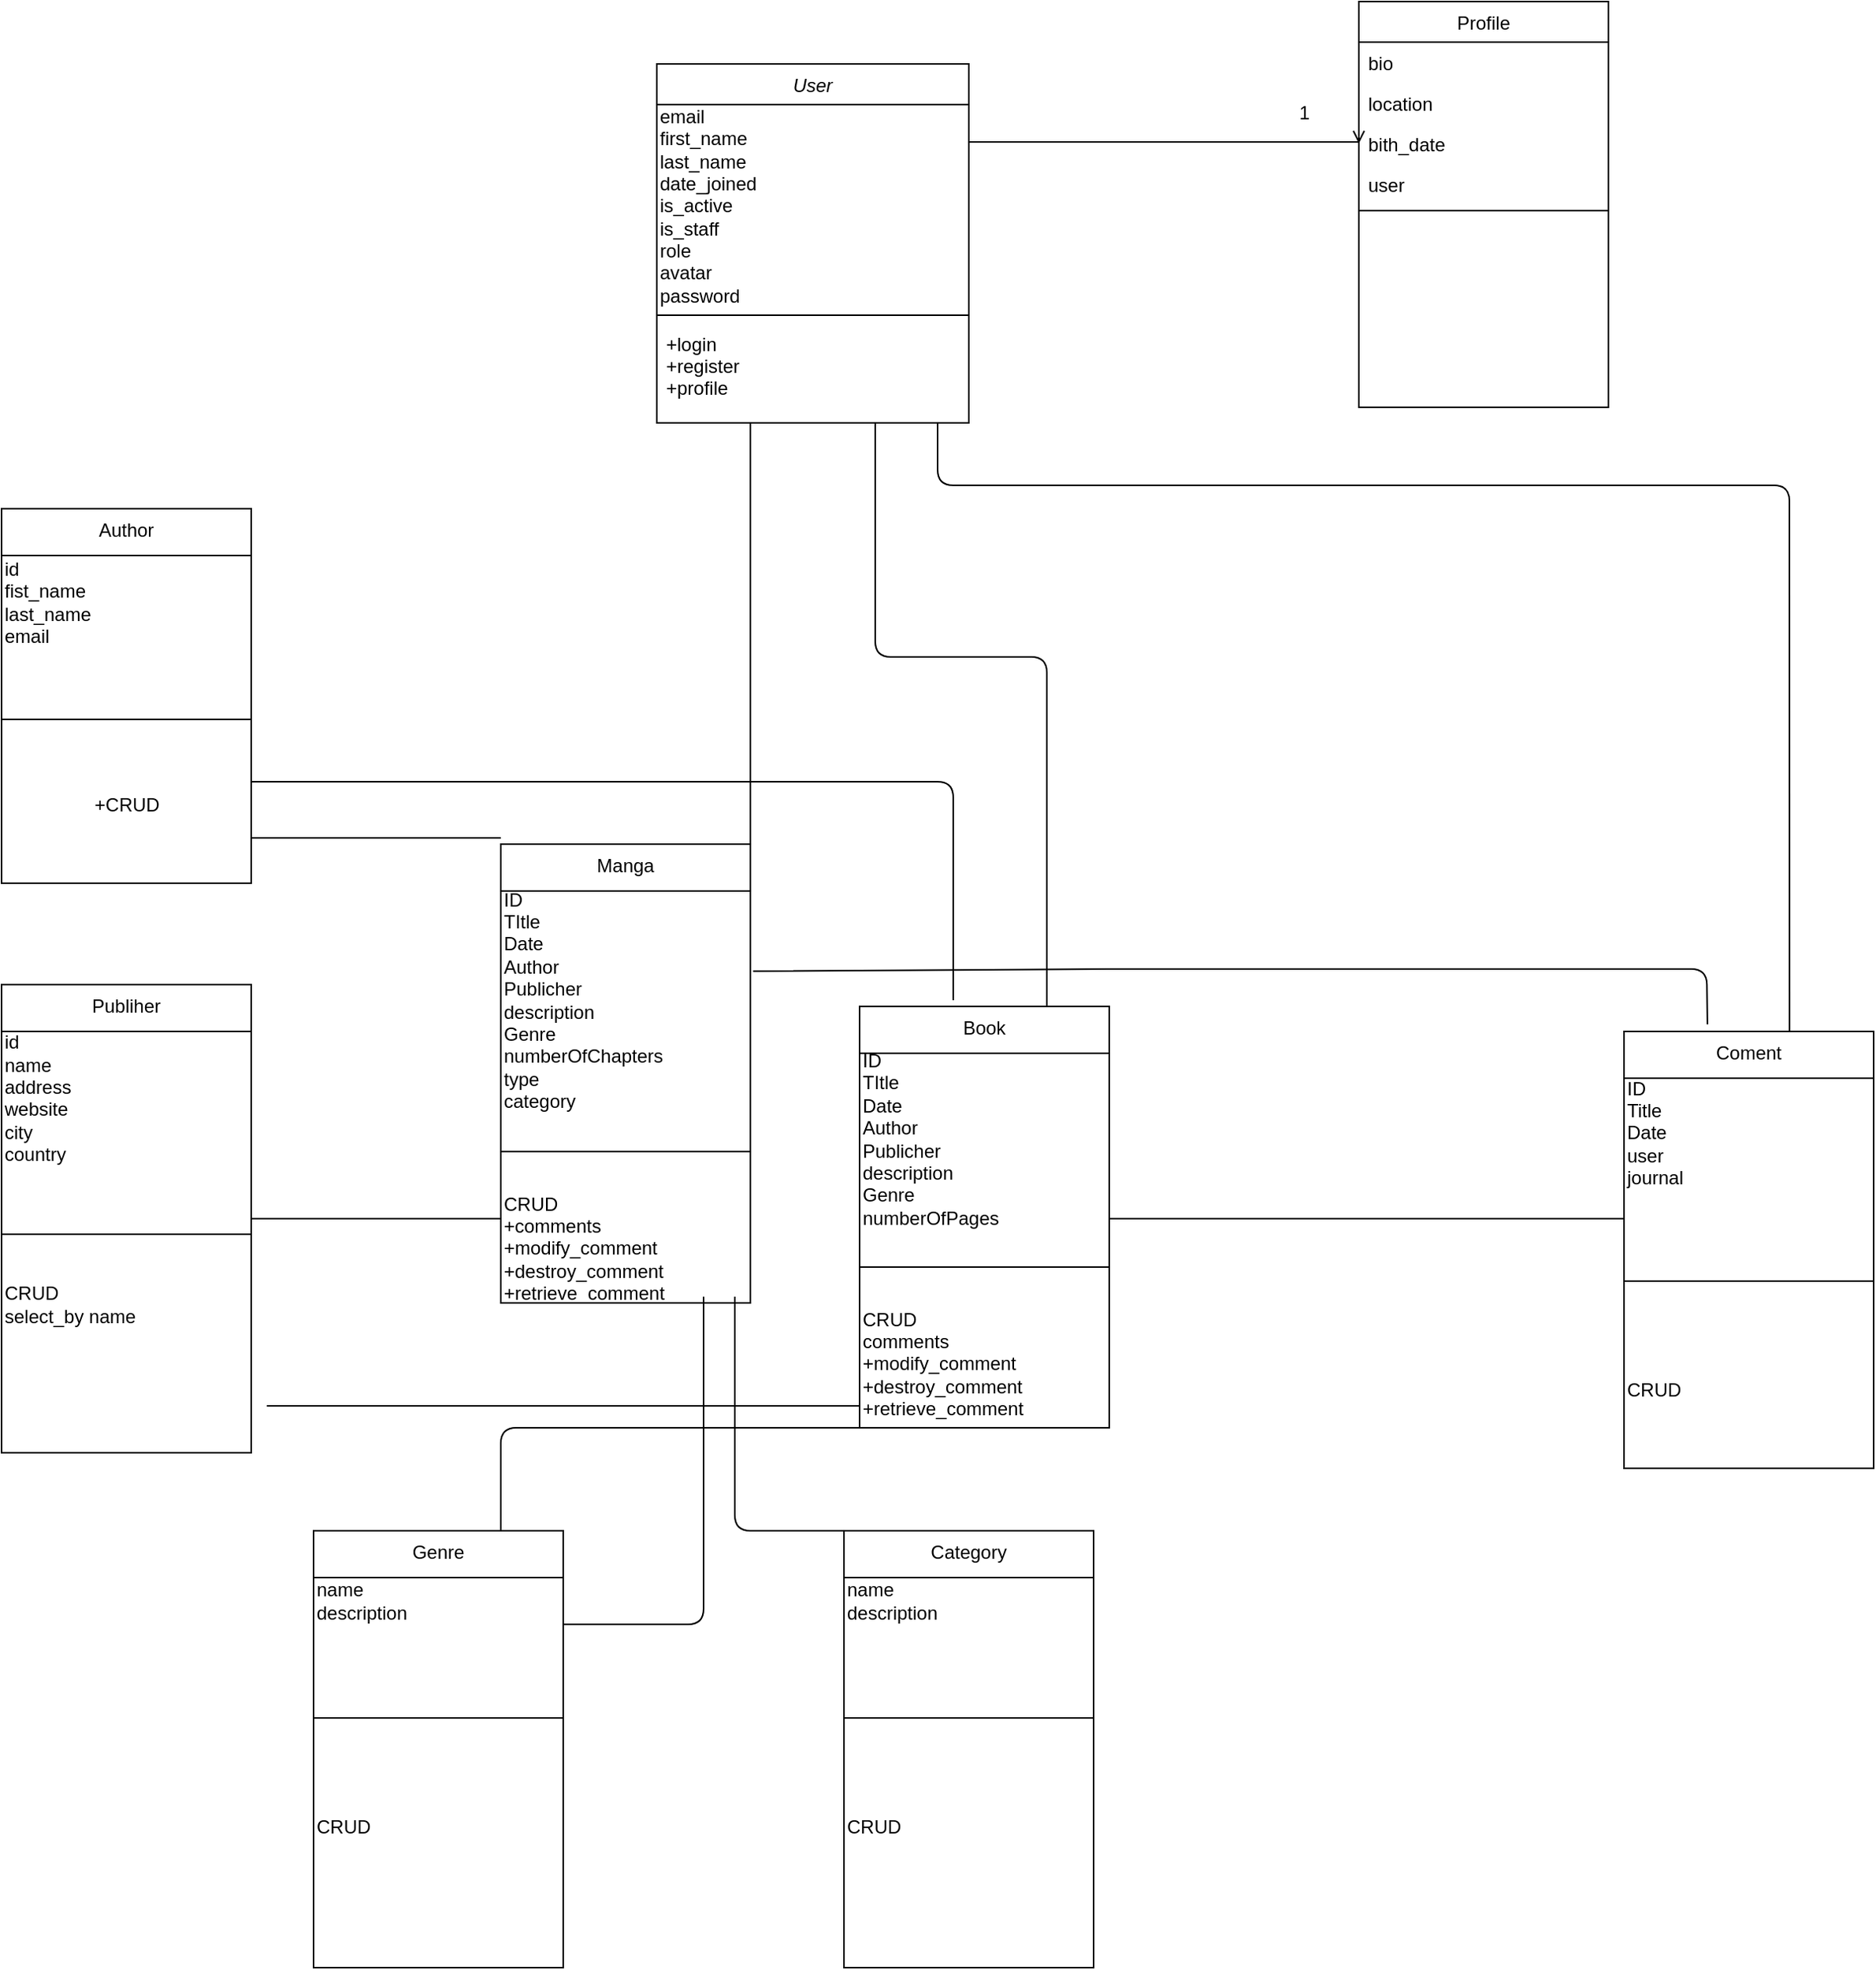 <mxfile version="15.9.1" type="github">
  <diagram id="jcQOwkfmVCIZwTuygycr" name="Page-1">
    <mxGraphModel dx="2793" dy="2011" grid="1" gridSize="10" guides="1" tooltips="1" connect="1" arrows="1" fold="1" page="1" pageScale="1" pageWidth="827" pageHeight="1169" math="0" shadow="0">
      <root>
        <mxCell id="0" />
        <mxCell id="1" parent="0" />
        <mxCell id="009FFuVWWafAC5ui-sYl-2" value="User" style="swimlane;fontStyle=2;align=center;verticalAlign=top;childLayout=stackLayout;horizontal=1;startSize=26;horizontalStack=0;resizeParent=1;resizeLast=0;collapsible=1;marginBottom=0;rounded=0;shadow=0;strokeWidth=1;" vertex="1" parent="1">
          <mxGeometry x="-100" y="-20" width="200" height="230" as="geometry">
            <mxRectangle x="230" y="140" width="160" height="26" as="alternateBounds" />
          </mxGeometry>
        </mxCell>
        <mxCell id="009FFuVWWafAC5ui-sYl-3" value="&lt;div&gt;&lt;span&gt;email&lt;/span&gt;&lt;/div&gt;&lt;div&gt;&lt;span&gt;first_name&lt;/span&gt;&lt;/div&gt;&lt;div&gt;&lt;span&gt;last_name&lt;/span&gt;&lt;/div&gt;&lt;div&gt;&lt;span&gt;date_joined&lt;/span&gt;&lt;/div&gt;&lt;div&gt;&lt;span&gt;is_active&lt;/span&gt;&lt;/div&gt;&lt;div&gt;&lt;span&gt;is_staff&lt;/span&gt;&lt;/div&gt;&lt;div&gt;&lt;span&gt;role&lt;/span&gt;&lt;/div&gt;&lt;div&gt;&lt;span&gt;avatar&lt;/span&gt;&lt;/div&gt;&lt;div&gt;password&amp;nbsp;&lt;/div&gt;" style="text;html=1;align=left;verticalAlign=middle;resizable=0;points=[];autosize=1;strokeColor=none;" vertex="1" parent="009FFuVWWafAC5ui-sYl-2">
          <mxGeometry y="26" width="200" height="130" as="geometry" />
        </mxCell>
        <mxCell id="009FFuVWWafAC5ui-sYl-4" value="" style="line;html=1;strokeWidth=1;align=left;verticalAlign=middle;spacingTop=-1;spacingLeft=3;spacingRight=3;rotatable=0;labelPosition=right;points=[];portConstraint=eastwest;" vertex="1" parent="009FFuVWWafAC5ui-sYl-2">
          <mxGeometry y="156" width="200" height="10" as="geometry" />
        </mxCell>
        <mxCell id="009FFuVWWafAC5ui-sYl-5" value="+login&#xa;+register&#xa;+profile" style="text;align=left;verticalAlign=top;spacingLeft=4;spacingRight=4;overflow=hidden;rotatable=0;points=[[0,0.5],[1,0.5]];portConstraint=eastwest;" vertex="1" parent="009FFuVWWafAC5ui-sYl-2">
          <mxGeometry y="166" width="200" height="54" as="geometry" />
        </mxCell>
        <mxCell id="009FFuVWWafAC5ui-sYl-6" value="" style="endArrow=open;shadow=0;strokeWidth=1;rounded=0;endFill=1;edgeStyle=elbowEdgeStyle;elbow=vertical;entryX=0;entryY=0.5;entryDx=0;entryDy=0;" edge="1" parent="1" source="009FFuVWWafAC5ui-sYl-2" target="009FFuVWWafAC5ui-sYl-71">
          <mxGeometry x="0.5" y="41" relative="1" as="geometry">
            <mxPoint x="380" y="192" as="sourcePoint" />
            <mxPoint x="330" y="50" as="targetPoint" />
            <mxPoint x="-40" y="32" as="offset" />
            <Array as="points">
              <mxPoint x="330" y="30" />
            </Array>
          </mxGeometry>
        </mxCell>
        <mxCell id="009FFuVWWafAC5ui-sYl-7" value="1" style="resizable=0;align=right;verticalAlign=bottom;labelBackgroundColor=none;fontSize=12;" connectable="0" vertex="1" parent="009FFuVWWafAC5ui-sYl-6">
          <mxGeometry x="1" relative="1" as="geometry">
            <mxPoint x="-30" y="-11" as="offset" />
          </mxGeometry>
        </mxCell>
        <mxCell id="009FFuVWWafAC5ui-sYl-8" value="Manga" style="swimlane;fontStyle=0;align=center;verticalAlign=top;childLayout=stackLayout;horizontal=1;startSize=30;horizontalStack=0;resizeParent=1;resizeLast=0;collapsible=1;marginBottom=0;rounded=0;shadow=0;strokeWidth=1;" vertex="1" parent="1">
          <mxGeometry x="-200" y="480" width="160" height="294" as="geometry">
            <mxRectangle x="340" y="380" width="170" height="26" as="alternateBounds" />
          </mxGeometry>
        </mxCell>
        <mxCell id="009FFuVWWafAC5ui-sYl-9" value="ID&lt;br&gt;TItle&lt;br&gt;Date&lt;br&gt;Author&lt;br&gt;Publicher&lt;br&gt;description&lt;br&gt;Genre&lt;br&gt;numberOfChapters&lt;br&gt;type&lt;br&gt;category" style="text;html=1;align=left;verticalAlign=middle;resizable=0;points=[];autosize=1;strokeColor=none;rotation=0;" vertex="1" parent="009FFuVWWafAC5ui-sYl-8">
          <mxGeometry y="30" width="160" height="140" as="geometry" />
        </mxCell>
        <mxCell id="009FFuVWWafAC5ui-sYl-10" value="" style="line;html=1;strokeWidth=1;align=left;verticalAlign=middle;spacingTop=-1;spacingLeft=3;spacingRight=3;rotatable=0;labelPosition=right;points=[];portConstraint=eastwest;" vertex="1" parent="009FFuVWWafAC5ui-sYl-8">
          <mxGeometry y="170" width="160" height="54" as="geometry" />
        </mxCell>
        <mxCell id="009FFuVWWafAC5ui-sYl-11" value="CRUD&lt;br&gt;+comments&lt;br&gt;+modify_comment&lt;br&gt;+destroy_comment&lt;br&gt;+retrieve_comment" style="text;html=1;align=left;verticalAlign=middle;resizable=0;points=[];autosize=1;strokeColor=none;" vertex="1" parent="009FFuVWWafAC5ui-sYl-8">
          <mxGeometry y="224" width="160" height="70" as="geometry" />
        </mxCell>
        <mxCell id="009FFuVWWafAC5ui-sYl-12" value="Coment" style="swimlane;fontStyle=0;align=center;verticalAlign=top;childLayout=stackLayout;horizontal=1;startSize=30;horizontalStack=0;resizeParent=1;resizeLast=0;collapsible=1;marginBottom=0;rounded=0;shadow=0;strokeWidth=1;" vertex="1" parent="1">
          <mxGeometry x="520" y="600" width="160" height="280" as="geometry">
            <mxRectangle x="340" y="380" width="170" height="26" as="alternateBounds" />
          </mxGeometry>
        </mxCell>
        <mxCell id="009FFuVWWafAC5ui-sYl-13" value="ID&lt;br&gt;Title&lt;br&gt;Date&lt;br&gt;user&lt;br&gt;journal" style="text;html=1;align=left;verticalAlign=middle;resizable=0;points=[];autosize=1;strokeColor=none;" vertex="1" parent="009FFuVWWafAC5ui-sYl-12">
          <mxGeometry y="30" width="160" height="70" as="geometry" />
        </mxCell>
        <mxCell id="009FFuVWWafAC5ui-sYl-14" value="" style="line;html=1;strokeWidth=1;align=left;verticalAlign=middle;spacingTop=-1;spacingLeft=3;spacingRight=3;rotatable=0;labelPosition=right;points=[];portConstraint=eastwest;" vertex="1" parent="009FFuVWWafAC5ui-sYl-12">
          <mxGeometry y="100" width="160" height="120" as="geometry" />
        </mxCell>
        <mxCell id="009FFuVWWafAC5ui-sYl-15" value="CRUD" style="text;html=1;align=left;verticalAlign=middle;resizable=0;points=[];autosize=1;strokeColor=none;" vertex="1" parent="009FFuVWWafAC5ui-sYl-12">
          <mxGeometry y="220" width="160" height="20" as="geometry" />
        </mxCell>
        <mxCell id="009FFuVWWafAC5ui-sYl-16" value="Author" style="swimlane;fontStyle=0;align=center;verticalAlign=top;childLayout=stackLayout;horizontal=1;startSize=30;horizontalStack=0;resizeParent=1;resizeLast=0;collapsible=1;marginBottom=0;rounded=0;shadow=0;strokeWidth=1;" vertex="1" parent="1">
          <mxGeometry x="-520" y="265" width="160" height="240" as="geometry">
            <mxRectangle x="340" y="380" width="170" height="26" as="alternateBounds" />
          </mxGeometry>
        </mxCell>
        <mxCell id="009FFuVWWafAC5ui-sYl-17" value="id&lt;br&gt;fist_name&lt;br&gt;last_name&lt;br&gt;email" style="text;html=1;align=left;verticalAlign=middle;resizable=0;points=[];autosize=1;strokeColor=none;" vertex="1" parent="009FFuVWWafAC5ui-sYl-16">
          <mxGeometry y="30" width="160" height="60" as="geometry" />
        </mxCell>
        <mxCell id="009FFuVWWafAC5ui-sYl-18" value="" style="line;html=1;strokeWidth=1;align=left;verticalAlign=middle;spacingTop=-1;spacingLeft=3;spacingRight=3;rotatable=0;labelPosition=right;points=[];portConstraint=eastwest;" vertex="1" parent="009FFuVWWafAC5ui-sYl-16">
          <mxGeometry y="90" width="160" height="90" as="geometry" />
        </mxCell>
        <mxCell id="009FFuVWWafAC5ui-sYl-19" value="+CRUD" style="text;html=1;align=center;verticalAlign=middle;resizable=0;points=[];autosize=1;strokeColor=none;" vertex="1" parent="009FFuVWWafAC5ui-sYl-16">
          <mxGeometry y="180" width="160" height="20" as="geometry" />
        </mxCell>
        <mxCell id="009FFuVWWafAC5ui-sYl-20" value="Publiher" style="swimlane;fontStyle=0;align=center;verticalAlign=top;childLayout=stackLayout;horizontal=1;startSize=30;horizontalStack=0;resizeParent=1;resizeLast=0;collapsible=1;marginBottom=0;rounded=0;shadow=0;strokeWidth=1;" vertex="1" parent="1">
          <mxGeometry x="-520" y="570" width="160" height="300" as="geometry">
            <mxRectangle x="340" y="380" width="170" height="26" as="alternateBounds" />
          </mxGeometry>
        </mxCell>
        <mxCell id="009FFuVWWafAC5ui-sYl-21" value="&lt;span&gt;id&lt;/span&gt;&lt;br&gt;&lt;span&gt;name&lt;br&gt;&lt;/span&gt;address&lt;br&gt;website&lt;br&gt;city&lt;br&gt;&lt;span&gt;country&lt;/span&gt;&lt;br&gt;&lt;div&gt;&lt;br&gt;&lt;/div&gt;" style="text;html=1;align=left;verticalAlign=middle;resizable=0;points=[];autosize=1;strokeColor=none;" vertex="1" parent="009FFuVWWafAC5ui-sYl-20">
          <mxGeometry y="30" width="160" height="100" as="geometry" />
        </mxCell>
        <mxCell id="009FFuVWWafAC5ui-sYl-22" value="" style="line;html=1;strokeWidth=1;align=left;verticalAlign=middle;spacingTop=-1;spacingLeft=3;spacingRight=3;rotatable=0;labelPosition=right;points=[];portConstraint=eastwest;" vertex="1" parent="009FFuVWWafAC5ui-sYl-20">
          <mxGeometry y="130" width="160" height="60" as="geometry" />
        </mxCell>
        <mxCell id="009FFuVWWafAC5ui-sYl-23" value="CRUD&lt;br&gt;select_by name" style="text;html=1;align=left;verticalAlign=middle;resizable=0;points=[];autosize=1;strokeColor=none;" vertex="1" parent="009FFuVWWafAC5ui-sYl-20">
          <mxGeometry y="190" width="160" height="30" as="geometry" />
        </mxCell>
        <mxCell id="009FFuVWWafAC5ui-sYl-24" value="" style="endArrow=none;html=1;exitX=0.334;exitY=-0.016;exitDx=0;exitDy=0;exitPerimeter=0;entryX=1.011;entryY=0.367;entryDx=0;entryDy=0;entryPerimeter=0;" edge="1" parent="1" source="009FFuVWWafAC5ui-sYl-12" target="009FFuVWWafAC5ui-sYl-9">
          <mxGeometry width="50" height="50" relative="1" as="geometry">
            <mxPoint x="410.8" y="608.56" as="sourcePoint" />
            <mxPoint x="-10" y="530" as="targetPoint" />
            <Array as="points">
              <mxPoint x="573" y="560" />
              <mxPoint x="411" y="560" />
              <mxPoint x="200" y="560" />
            </Array>
          </mxGeometry>
        </mxCell>
        <mxCell id="009FFuVWWafAC5ui-sYl-26" value="" style="endArrow=none;html=1;" edge="1" parent="1">
          <mxGeometry width="50" height="50" relative="1" as="geometry">
            <mxPoint x="-40" y="482" as="sourcePoint" />
            <mxPoint x="-40" y="210" as="targetPoint" />
            <Array as="points" />
          </mxGeometry>
        </mxCell>
        <mxCell id="009FFuVWWafAC5ui-sYl-27" value="" style="endArrow=none;html=1;" edge="1" parent="1">
          <mxGeometry width="50" height="50" relative="1" as="geometry">
            <mxPoint x="-360" y="476" as="sourcePoint" />
            <mxPoint x="-200" y="476" as="targetPoint" />
            <Array as="points" />
          </mxGeometry>
        </mxCell>
        <mxCell id="009FFuVWWafAC5ui-sYl-28" value="" style="endArrow=none;html=1;" edge="1" parent="1">
          <mxGeometry width="50" height="50" relative="1" as="geometry">
            <mxPoint x="-200" y="720" as="sourcePoint" />
            <mxPoint x="-360" y="720" as="targetPoint" />
            <Array as="points" />
          </mxGeometry>
        </mxCell>
        <mxCell id="009FFuVWWafAC5ui-sYl-33" value="Book" style="swimlane;fontStyle=0;align=center;verticalAlign=top;childLayout=stackLayout;horizontal=1;startSize=30;horizontalStack=0;resizeParent=1;resizeLast=0;collapsible=1;marginBottom=0;rounded=0;shadow=0;strokeWidth=1;" vertex="1" parent="1">
          <mxGeometry x="30" y="584" width="160" height="270" as="geometry">
            <mxRectangle x="340" y="380" width="170" height="26" as="alternateBounds" />
          </mxGeometry>
        </mxCell>
        <mxCell id="009FFuVWWafAC5ui-sYl-34" value="ID&lt;br&gt;TItle&lt;br&gt;Date&lt;br&gt;Author&lt;br&gt;Publicher&lt;br&gt;description&lt;br&gt;Genre&lt;br&gt;numberOfPages" style="text;html=1;align=left;verticalAlign=middle;resizable=0;points=[];autosize=1;strokeColor=none;rotation=0;" vertex="1" parent="009FFuVWWafAC5ui-sYl-33">
          <mxGeometry y="30" width="160" height="110" as="geometry" />
        </mxCell>
        <mxCell id="009FFuVWWafAC5ui-sYl-35" value="" style="line;html=1;strokeWidth=1;align=left;verticalAlign=middle;spacingTop=-1;spacingLeft=3;spacingRight=3;rotatable=0;labelPosition=right;points=[];portConstraint=eastwest;" vertex="1" parent="009FFuVWWafAC5ui-sYl-33">
          <mxGeometry y="140" width="160" height="54" as="geometry" />
        </mxCell>
        <mxCell id="009FFuVWWafAC5ui-sYl-36" value="CRUD&lt;br&gt;comments&lt;br&gt;+modify_comment&lt;br&gt;+destroy_comment&lt;br&gt;+retrieve_comment" style="text;html=1;align=left;verticalAlign=middle;resizable=0;points=[];autosize=1;strokeColor=none;" vertex="1" parent="009FFuVWWafAC5ui-sYl-33">
          <mxGeometry y="194" width="160" height="70" as="geometry" />
        </mxCell>
        <mxCell id="009FFuVWWafAC5ui-sYl-38" value="" style="endArrow=none;html=1;" edge="1" parent="1">
          <mxGeometry width="50" height="50" relative="1" as="geometry">
            <mxPoint x="-360" y="440" as="sourcePoint" />
            <mxPoint x="90" y="580" as="targetPoint" />
            <Array as="points">
              <mxPoint x="90" y="440" />
            </Array>
          </mxGeometry>
        </mxCell>
        <mxCell id="009FFuVWWafAC5ui-sYl-39" value="" style="endArrow=none;html=1;" edge="1" parent="1">
          <mxGeometry width="50" height="50" relative="1" as="geometry">
            <mxPoint x="30" y="840" as="sourcePoint" />
            <mxPoint x="-350" y="840" as="targetPoint" />
            <Array as="points" />
          </mxGeometry>
        </mxCell>
        <mxCell id="009FFuVWWafAC5ui-sYl-46" value="Genre" style="swimlane;fontStyle=0;align=center;verticalAlign=top;childLayout=stackLayout;horizontal=1;startSize=30;horizontalStack=0;resizeParent=1;resizeLast=0;collapsible=1;marginBottom=0;rounded=0;shadow=0;strokeWidth=1;" vertex="1" parent="1">
          <mxGeometry x="-320" y="920" width="160" height="280" as="geometry">
            <mxRectangle x="340" y="380" width="170" height="26" as="alternateBounds" />
          </mxGeometry>
        </mxCell>
        <mxCell id="009FFuVWWafAC5ui-sYl-47" value="name&lt;br&gt;description" style="text;html=1;align=left;verticalAlign=middle;resizable=0;points=[];autosize=1;strokeColor=none;" vertex="1" parent="009FFuVWWafAC5ui-sYl-46">
          <mxGeometry y="30" width="160" height="30" as="geometry" />
        </mxCell>
        <mxCell id="009FFuVWWafAC5ui-sYl-48" value="" style="line;html=1;strokeWidth=1;align=left;verticalAlign=middle;spacingTop=-1;spacingLeft=3;spacingRight=3;rotatable=0;labelPosition=right;points=[];portConstraint=eastwest;" vertex="1" parent="009FFuVWWafAC5ui-sYl-46">
          <mxGeometry y="60" width="160" height="120" as="geometry" />
        </mxCell>
        <mxCell id="009FFuVWWafAC5ui-sYl-49" value="CRUD" style="text;html=1;align=left;verticalAlign=middle;resizable=0;points=[];autosize=1;strokeColor=none;" vertex="1" parent="009FFuVWWafAC5ui-sYl-46">
          <mxGeometry y="180" width="160" height="20" as="geometry" />
        </mxCell>
        <mxCell id="009FFuVWWafAC5ui-sYl-50" value="Category" style="swimlane;fontStyle=0;align=center;verticalAlign=top;childLayout=stackLayout;horizontal=1;startSize=30;horizontalStack=0;resizeParent=1;resizeLast=0;collapsible=1;marginBottom=0;rounded=0;shadow=0;strokeWidth=1;" vertex="1" parent="1">
          <mxGeometry x="20" y="920" width="160" height="280" as="geometry">
            <mxRectangle x="340" y="380" width="170" height="26" as="alternateBounds" />
          </mxGeometry>
        </mxCell>
        <mxCell id="009FFuVWWafAC5ui-sYl-51" value="name&lt;br&gt;description" style="text;html=1;align=left;verticalAlign=middle;resizable=0;points=[];autosize=1;strokeColor=none;" vertex="1" parent="009FFuVWWafAC5ui-sYl-50">
          <mxGeometry y="30" width="160" height="30" as="geometry" />
        </mxCell>
        <mxCell id="009FFuVWWafAC5ui-sYl-52" value="" style="line;html=1;strokeWidth=1;align=left;verticalAlign=middle;spacingTop=-1;spacingLeft=3;spacingRight=3;rotatable=0;labelPosition=right;points=[];portConstraint=eastwest;" vertex="1" parent="009FFuVWWafAC5ui-sYl-50">
          <mxGeometry y="60" width="160" height="120" as="geometry" />
        </mxCell>
        <mxCell id="009FFuVWWafAC5ui-sYl-53" value="CRUD" style="text;html=1;align=left;verticalAlign=middle;resizable=0;points=[];autosize=1;strokeColor=none;" vertex="1" parent="009FFuVWWafAC5ui-sYl-50">
          <mxGeometry y="180" width="160" height="20" as="geometry" />
        </mxCell>
        <mxCell id="009FFuVWWafAC5ui-sYl-58" value="" style="endArrow=none;html=1;exitX=0.246;exitY=0;exitDx=0;exitDy=0;exitPerimeter=0;" edge="1" parent="1" source="009FFuVWWafAC5ui-sYl-50">
          <mxGeometry width="50" height="50" relative="1" as="geometry">
            <mxPoint x="-120" y="930" as="sourcePoint" />
            <mxPoint x="-50" y="770" as="targetPoint" />
            <Array as="points">
              <mxPoint x="-50" y="920" />
            </Array>
          </mxGeometry>
        </mxCell>
        <mxCell id="009FFuVWWafAC5ui-sYl-60" value="" style="endArrow=none;html=1;exitX=0.75;exitY=0;exitDx=0;exitDy=0;exitPerimeter=0;entryX=0;entryY=1;entryDx=0;entryDy=0;" edge="1" parent="1" source="009FFuVWWafAC5ui-sYl-46" target="009FFuVWWafAC5ui-sYl-33">
          <mxGeometry width="50" height="50" relative="1" as="geometry">
            <mxPoint x="120" y="910" as="sourcePoint" />
            <mxPoint x="190" y="840" as="targetPoint" />
            <Array as="points">
              <mxPoint x="-200" y="854" />
            </Array>
          </mxGeometry>
        </mxCell>
        <mxCell id="009FFuVWWafAC5ui-sYl-61" value="" style="endArrow=none;html=1;" edge="1" parent="1">
          <mxGeometry width="50" height="50" relative="1" as="geometry">
            <mxPoint x="-160" y="980" as="sourcePoint" />
            <mxPoint x="-70" y="770" as="targetPoint" />
            <Array as="points">
              <mxPoint x="-70" y="980" />
            </Array>
          </mxGeometry>
        </mxCell>
        <mxCell id="009FFuVWWafAC5ui-sYl-62" value="" style="endArrow=none;html=1;" edge="1" parent="1">
          <mxGeometry width="50" height="50" relative="1" as="geometry">
            <mxPoint x="520" y="720" as="sourcePoint" />
            <mxPoint x="190" y="720" as="targetPoint" />
            <Array as="points" />
          </mxGeometry>
        </mxCell>
        <mxCell id="009FFuVWWafAC5ui-sYl-68" value="Profile" style="swimlane;fontStyle=0;align=center;verticalAlign=top;childLayout=stackLayout;horizontal=1;startSize=26;horizontalStack=0;resizeParent=1;resizeLast=0;collapsible=1;marginBottom=0;rounded=0;shadow=0;strokeWidth=1;" vertex="1" parent="1">
          <mxGeometry x="350" y="-60" width="160" height="260" as="geometry">
            <mxRectangle x="550" y="140" width="160" height="26" as="alternateBounds" />
          </mxGeometry>
        </mxCell>
        <mxCell id="009FFuVWWafAC5ui-sYl-69" value="bio" style="text;align=left;verticalAlign=top;spacingLeft=4;spacingRight=4;overflow=hidden;rotatable=0;points=[[0,0.5],[1,0.5]];portConstraint=eastwest;rounded=0;shadow=0;html=0;" vertex="1" parent="009FFuVWWafAC5ui-sYl-68">
          <mxGeometry y="26" width="160" height="26" as="geometry" />
        </mxCell>
        <mxCell id="009FFuVWWafAC5ui-sYl-70" value="location" style="text;align=left;verticalAlign=top;spacingLeft=4;spacingRight=4;overflow=hidden;rotatable=0;points=[[0,0.5],[1,0.5]];portConstraint=eastwest;" vertex="1" parent="009FFuVWWafAC5ui-sYl-68">
          <mxGeometry y="52" width="160" height="26" as="geometry" />
        </mxCell>
        <mxCell id="009FFuVWWafAC5ui-sYl-71" value="bith_date" style="text;align=left;verticalAlign=top;spacingLeft=4;spacingRight=4;overflow=hidden;rotatable=0;points=[[0,0.5],[1,0.5]];portConstraint=eastwest;rounded=0;shadow=0;html=0;" vertex="1" parent="009FFuVWWafAC5ui-sYl-68">
          <mxGeometry y="78" width="160" height="26" as="geometry" />
        </mxCell>
        <mxCell id="009FFuVWWafAC5ui-sYl-72" value="user" style="text;align=left;verticalAlign=top;spacingLeft=4;spacingRight=4;overflow=hidden;rotatable=0;points=[[0,0.5],[1,0.5]];portConstraint=eastwest;rounded=0;shadow=0;html=0;" vertex="1" parent="009FFuVWWafAC5ui-sYl-68">
          <mxGeometry y="104" width="160" height="26" as="geometry" />
        </mxCell>
        <mxCell id="009FFuVWWafAC5ui-sYl-73" value="" style="line;html=1;strokeWidth=1;align=left;verticalAlign=middle;spacingTop=-1;spacingLeft=3;spacingRight=3;rotatable=0;labelPosition=right;points=[];portConstraint=eastwest;" vertex="1" parent="009FFuVWWafAC5ui-sYl-68">
          <mxGeometry y="130" width="160" height="8" as="geometry" />
        </mxCell>
        <mxCell id="009FFuVWWafAC5ui-sYl-75" value="" style="endArrow=none;html=1;exitX=0.75;exitY=0;exitDx=0;exitDy=0;" edge="1" parent="1" source="009FFuVWWafAC5ui-sYl-33">
          <mxGeometry width="50" height="50" relative="1" as="geometry">
            <mxPoint x="-30" y="492" as="sourcePoint" />
            <mxPoint x="40" y="210" as="targetPoint" />
            <Array as="points">
              <mxPoint x="150" y="360" />
              <mxPoint x="40" y="360" />
            </Array>
          </mxGeometry>
        </mxCell>
        <mxCell id="009FFuVWWafAC5ui-sYl-76" value="" style="endArrow=none;html=1;exitX=0.663;exitY=0;exitDx=0;exitDy=0;exitPerimeter=0;" edge="1" parent="1" source="009FFuVWWafAC5ui-sYl-12">
          <mxGeometry width="50" height="50" relative="1" as="geometry">
            <mxPoint x="160" y="594" as="sourcePoint" />
            <mxPoint x="80" y="210" as="targetPoint" />
            <Array as="points">
              <mxPoint x="626" y="250" />
              <mxPoint x="80" y="250" />
            </Array>
          </mxGeometry>
        </mxCell>
      </root>
    </mxGraphModel>
  </diagram>
</mxfile>
